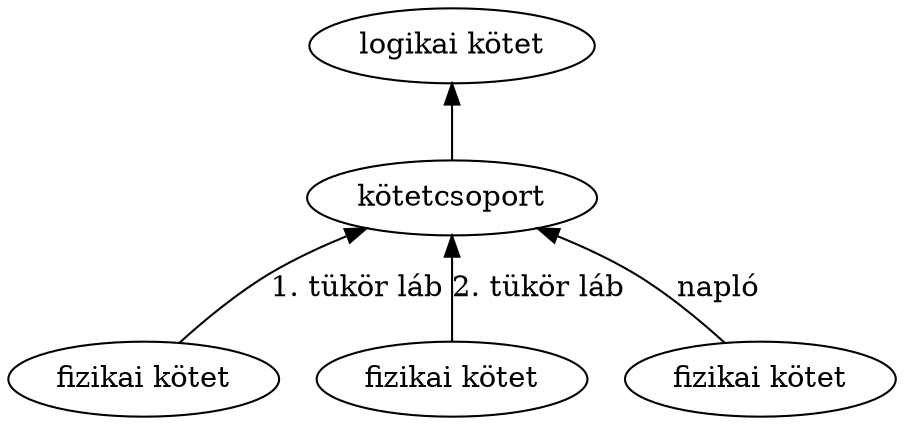 digraph G {
	lv [label="logikai kötet"]
	vg [label="kötetcsoport"]
	lv -> vg[dir=back]
	pv0 [label="fizikai kötet"]
	vg -> pv0 [label="1. tükör láb",dir=back]
	pv1 [label="fizikai kötet"]
	vg -> pv1 [label="2. tükör láb",dir=back]
	pv2 [label="fizikai kötet"]
	vg -> pv2 [label="napló",dir=back]
}
